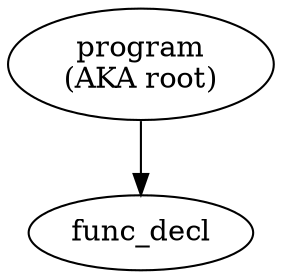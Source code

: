 digraph {
	rank="TB";
	program [label="program\n(AKA root)"];
	func_decl [URL="\ref Sfunc_decl"];
	program -> func_decl;
}
